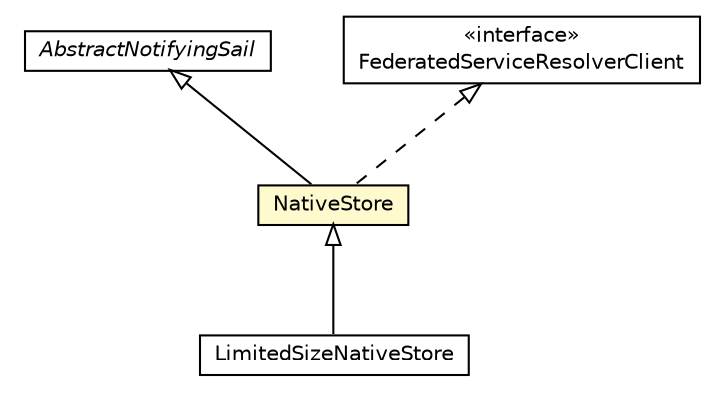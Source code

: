 #!/usr/local/bin/dot
#
# Class diagram 
# Generated by UMLGraph version R5_6-24-gf6e263 (http://www.umlgraph.org/)
#

digraph G {
	edge [fontname="Helvetica",fontsize=10,labelfontname="Helvetica",labelfontsize=10];
	node [fontname="Helvetica",fontsize=10,shape=plaintext];
	nodesep=0.25;
	ranksep=0.5;
	// org.universAAL.context.rdf4j.sail.NativeStore
	c4350 [label=<<table title="org.universAAL.context.rdf4j.sail.NativeStore" border="0" cellborder="1" cellspacing="0" cellpadding="2" port="p" bgcolor="lemonChiffon" href="./NativeStore.html">
		<tr><td><table border="0" cellspacing="0" cellpadding="1">
<tr><td align="center" balign="center"> NativeStore </td></tr>
		</table></td></tr>
		</table>>, URL="./NativeStore.html", fontname="Helvetica", fontcolor="black", fontsize=10.0];
	// org.universAAL.context.rdf4j.sail.LimitedSizeNativeStore
	c4351 [label=<<table title="org.universAAL.context.rdf4j.sail.LimitedSizeNativeStore" border="0" cellborder="1" cellspacing="0" cellpadding="2" port="p" href="./LimitedSizeNativeStore.html">
		<tr><td><table border="0" cellspacing="0" cellpadding="1">
<tr><td align="center" balign="center"> LimitedSizeNativeStore </td></tr>
		</table></td></tr>
		</table>>, URL="./LimitedSizeNativeStore.html", fontname="Helvetica", fontcolor="black", fontsize=10.0];
	//org.universAAL.context.rdf4j.sail.NativeStore extends org.eclipse.rdf4j.sail.helpers.AbstractNotifyingSail
	c4399:p -> c4350:p [dir=back,arrowtail=empty];
	//org.universAAL.context.rdf4j.sail.NativeStore implements org.eclipse.rdf4j.query.algebra.evaluation.federation.FederatedServiceResolverClient
	c4400:p -> c4350:p [dir=back,arrowtail=empty,style=dashed];
	//org.universAAL.context.rdf4j.sail.LimitedSizeNativeStore extends org.universAAL.context.rdf4j.sail.NativeStore
	c4350:p -> c4351:p [dir=back,arrowtail=empty];
	// org.eclipse.rdf4j.query.algebra.evaluation.federation.FederatedServiceResolverClient
	c4400 [label=<<table title="org.eclipse.rdf4j.query.algebra.evaluation.federation.FederatedServiceResolverClient" border="0" cellborder="1" cellspacing="0" cellpadding="2" port="p" href="http://java.sun.com/j2se/1.4.2/docs/api/org/eclipse/rdf4j/query/algebra/evaluation/federation/FederatedServiceResolverClient.html">
		<tr><td><table border="0" cellspacing="0" cellpadding="1">
<tr><td align="center" balign="center"> &#171;interface&#187; </td></tr>
<tr><td align="center" balign="center"> FederatedServiceResolverClient </td></tr>
		</table></td></tr>
		</table>>, URL="http://java.sun.com/j2se/1.4.2/docs/api/org/eclipse/rdf4j/query/algebra/evaluation/federation/FederatedServiceResolverClient.html", fontname="Helvetica", fontcolor="black", fontsize=10.0];
	// org.eclipse.rdf4j.sail.helpers.AbstractNotifyingSail
	c4399 [label=<<table title="org.eclipse.rdf4j.sail.helpers.AbstractNotifyingSail" border="0" cellborder="1" cellspacing="0" cellpadding="2" port="p" href="http://java.sun.com/j2se/1.4.2/docs/api/org/eclipse/rdf4j/sail/helpers/AbstractNotifyingSail.html">
		<tr><td><table border="0" cellspacing="0" cellpadding="1">
<tr><td align="center" balign="center"><font face="Helvetica-Oblique"> AbstractNotifyingSail </font></td></tr>
		</table></td></tr>
		</table>>, URL="http://java.sun.com/j2se/1.4.2/docs/api/org/eclipse/rdf4j/sail/helpers/AbstractNotifyingSail.html", fontname="Helvetica", fontcolor="black", fontsize=10.0];
}

